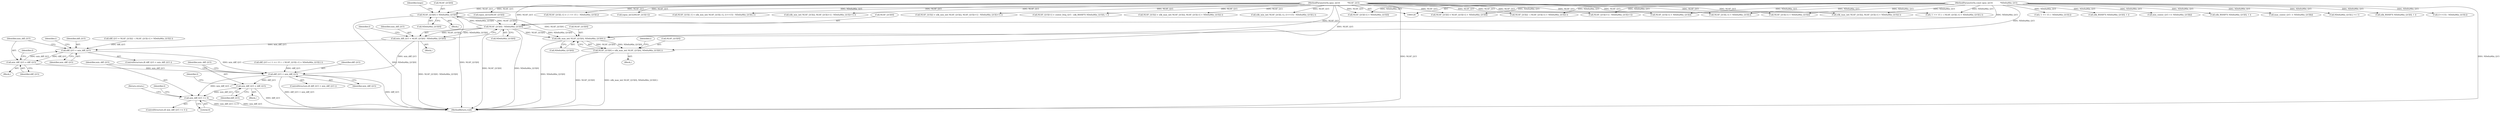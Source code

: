 digraph "0_Android_0d052d64480a30e83fcdda80f4774624e044beb7@pointer" {
"1000246" [label="(Call,NLSF_Q15[0] = NDeltaMin_Q15[0])"];
"1000161" [label="(Call,NLSF_Q15[0] - NDeltaMin_Q15[0])"];
"1000246" [label="(Call,NLSF_Q15[0] = NDeltaMin_Q15[0])"];
"1000128" [label="(MethodParameterIn,const opus_int16            *NDeltaMin_Q15)"];
"1000127" [label="(MethodParameterIn,opus_int16            *NLSF_Q15)"];
"1000159" [label="(Call,min_diff_Q15 = NLSF_Q15[0] - NDeltaMin_Q15[0])"];
"1000199" [label="(Call,diff_Q15 < min_diff_Q15)"];
"1000203" [label="(Call,min_diff_Q15 = diff_Q15)"];
"1000225" [label="(Call,diff_Q15 < min_diff_Q15)"];
"1000229" [label="(Call,min_diff_Q15 = diff_Q15)"];
"1000236" [label="(Call,min_diff_Q15 >= 0)"];
"1000389" [label="(Call,silk_max_int( NLSF_Q15[0], NDeltaMin_Q15[0] ))"];
"1000385" [label="(Call,NLSF_Q15[0] = silk_max_int( NLSF_Q15[0], NDeltaMin_Q15[0] ))"];
"1000259" [label="(Call,NLSF_Q15[L-1] = ( 1 << 15 ) - NDeltaMin_Q15[L])"];
"1000265" [label="(Call,( 1 << 15 ) - NDeltaMin_Q15[L])"];
"1000181" [label="(Identifier,i)"];
"1000226" [label="(Identifier,diff_Q15)"];
"1000233" [label="(Identifier,I)"];
"1000240" [label="(Return,return;)"];
"1000409" [label="(Call,silk_max_int( NLSF_Q15[i], NLSF_Q15[i-1] + NDeltaMin_Q15[i] ))"];
"1000162" [label="(Call,NLSF_Q15[0])"];
"1000230" [label="(Identifier,min_diff_Q15)"];
"1000198" [label="(ControlStructure,if( diff_Q15 < min_diff_Q15 ))"];
"1000127" [label="(MethodParameterIn,opus_int16            *NLSF_Q15)"];
"1000199" [label="(Call,diff_Q15 < min_diff_Q15)"];
"1000160" [label="(Identifier,min_diff_Q15)"];
"1000185" [label="(Call,NLSF_Q15[i] - ( NLSF_Q15[i-1] + NDeltaMin_Q15[i] ))"];
"1000333" [label="(Call,(opus_int32)NLSF_Q15[I-1])"];
"1000393" [label="(Call,NDeltaMin_Q15[0])"];
"1000209" [label="(Call,diff_Q15 = ( 1 << 15 ) - ( NLSF_Q15[L-1] + NDeltaMin_Q15[L] ))"];
"1000128" [label="(MethodParameterIn,const opus_int16            *NDeltaMin_Q15)"];
"1000422" [label="(Call,NLSF_Q15[L-1] = silk_min_int( NLSF_Q15[L-1], (1<<15) - NDeltaMin_Q15[L] ))"];
"1000169" [label="(Identifier,I)"];
"1000398" [label="(Identifier,i)"];
"1000224" [label="(ControlStructure,if( diff_Q15 < min_diff_Q15 ))"];
"1000356" [label="(Call,silk_RSHIFT( NDeltaMin_Q15[I], 1 ))"];
"1000204" [label="(Identifier,min_diff_Q15)"];
"1000287" [label="(Call,min_center_Q15 += NDeltaMin_Q15[k])"];
"1000385" [label="(Call,NLSF_Q15[0] = silk_max_int( NLSF_Q15[0], NDeltaMin_Q15[0] ))"];
"1000386" [label="(Call,NLSF_Q15[0])"];
"1000456" [label="(Call,silk_min_int( NLSF_Q15[i], NLSF_Q15[i+1] - NDeltaMin_Q15[i+1] ))"];
"1000365" [label="(Call,NLSF_Q15[I-1] + NDeltaMin_Q15[I])"];
"1000452" [label="(Call,NLSF_Q15[i] = silk_min_int( NLSF_Q15[i], NLSF_Q15[i+1] - NDeltaMin_Q15[i+1] ))"];
"1000200" [label="(Identifier,diff_Q15)"];
"1000228" [label="(Block,)"];
"1000235" [label="(ControlStructure,if( min_diff_Q15 >= 0 ))"];
"1000348" [label="(Call,NLSF_Q15[I-1] = center_freq_Q15 - silk_RSHIFT( NDeltaMin_Q15[I], 1 ))"];
"1000203" [label="(Call,min_diff_Q15 = diff_Q15)"];
"1000405" [label="(Call,NLSF_Q15[i] = silk_max_int( NLSF_Q15[i], NLSF_Q15[i-1] + NDeltaMin_Q15[i] ))"];
"1000428" [label="(Call,silk_min_int( NLSF_Q15[L-1], (1<<15) - NDeltaMin_Q15[L] ))"];
"1000361" [label="(Call,NLSF_Q15[I] = NLSF_Q15[I-1] + NDeltaMin_Q15[I])"];
"1000205" [label="(Identifier,diff_Q15)"];
"1000246" [label="(Call,NLSF_Q15[0] = NDeltaMin_Q15[0])"];
"1000189" [label="(Call,NLSF_Q15[i-1] + NDeltaMin_Q15[i])"];
"1000227" [label="(Identifier,min_diff_Q15)"];
"1000378" [label="(Block,)"];
"1000321" [label="(Call,silk_RSHIFT( NDeltaMin_Q15[I], 1 ))"];
"1000161" [label="(Call,NLSF_Q15[0] - NDeltaMin_Q15[0])"];
"1000389" [label="(Call,silk_max_int( NLSF_Q15[0], NDeltaMin_Q15[0] ))"];
"1000202" [label="(Block,)"];
"1000229" [label="(Call,min_diff_Q15 = diff_Q15)"];
"1000207" [label="(Identifier,I)"];
"1000340" [label="(Call,(opus_int32)NLSF_Q15[I])"];
"1000159" [label="(Call,min_diff_Q15 = NLSF_Q15[0] - NDeltaMin_Q15[0])"];
"1000201" [label="(Identifier,min_diff_Q15)"];
"1000211" [label="(Call,( 1 << 15 ) - ( NLSF_Q15[L-1] + NDeltaMin_Q15[L] ))"];
"1000157" [label="(Identifier,loops)"];
"1000231" [label="(Identifier,diff_Q15)"];
"1000247" [label="(Call,NLSF_Q15[0])"];
"1000243" [label="(Identifier,I)"];
"1000183" [label="(Call,diff_Q15 = NLSF_Q15[i] - ( NLSF_Q15[i-1] + NDeltaMin_Q15[i] ))"];
"1000238" [label="(Literal,0)"];
"1000225" [label="(Call,diff_Q15 < min_diff_Q15)"];
"1000236" [label="(Call,min_diff_Q15 >= 0)"];
"1000250" [label="(Call,NDeltaMin_Q15[0])"];
"1000237" [label="(Identifier,min_diff_Q15)"];
"1000314" [label="(Call,max_center_Q15 -= NDeltaMin_Q15[k])"];
"1000460" [label="(Call,NLSF_Q15[i+1] - NDeltaMin_Q15[i+1])"];
"1000144" [label="(Call,NDeltaMin_Q15[L] >= 1)"];
"1000165" [label="(Call,NDeltaMin_Q15[0])"];
"1000294" [label="(Call,silk_RSHIFT( NDeltaMin_Q15[I], 1 ))"];
"1000434" [label="(Call,(1<<15) - NDeltaMin_Q15[L])"];
"1000413" [label="(Call,NLSF_Q15[i-1] + NDeltaMin_Q15[i])"];
"1000390" [label="(Call,NLSF_Q15[0])"];
"1000215" [label="(Call,NLSF_Q15[L-1] + NDeltaMin_Q15[L])"];
"1000471" [label="(MethodReturn,void)"];
"1000158" [label="(Block,)"];
"1000245" [label="(Block,)"];
"1000246" -> "1000245"  [label="AST: "];
"1000246" -> "1000250"  [label="CFG: "];
"1000247" -> "1000246"  [label="AST: "];
"1000250" -> "1000246"  [label="AST: "];
"1000157" -> "1000246"  [label="CFG: "];
"1000246" -> "1000471"  [label="DDG: NDeltaMin_Q15[0]"];
"1000246" -> "1000471"  [label="DDG: NLSF_Q15[0]"];
"1000246" -> "1000161"  [label="DDG: NLSF_Q15[0]"];
"1000161" -> "1000246"  [label="DDG: NDeltaMin_Q15[0]"];
"1000128" -> "1000246"  [label="DDG: NDeltaMin_Q15"];
"1000127" -> "1000246"  [label="DDG: NLSF_Q15"];
"1000246" -> "1000389"  [label="DDG: NLSF_Q15[0]"];
"1000161" -> "1000159"  [label="AST: "];
"1000161" -> "1000165"  [label="CFG: "];
"1000162" -> "1000161"  [label="AST: "];
"1000165" -> "1000161"  [label="AST: "];
"1000159" -> "1000161"  [label="CFG: "];
"1000161" -> "1000471"  [label="DDG: NLSF_Q15[0]"];
"1000161" -> "1000471"  [label="DDG: NDeltaMin_Q15[0]"];
"1000161" -> "1000159"  [label="DDG: NLSF_Q15[0]"];
"1000161" -> "1000159"  [label="DDG: NDeltaMin_Q15[0]"];
"1000127" -> "1000161"  [label="DDG: NLSF_Q15"];
"1000128" -> "1000161"  [label="DDG: NDeltaMin_Q15"];
"1000161" -> "1000389"  [label="DDG: NLSF_Q15[0]"];
"1000161" -> "1000389"  [label="DDG: NDeltaMin_Q15[0]"];
"1000128" -> "1000126"  [label="AST: "];
"1000128" -> "1000471"  [label="DDG: NDeltaMin_Q15"];
"1000128" -> "1000144"  [label="DDG: NDeltaMin_Q15"];
"1000128" -> "1000185"  [label="DDG: NDeltaMin_Q15"];
"1000128" -> "1000189"  [label="DDG: NDeltaMin_Q15"];
"1000128" -> "1000211"  [label="DDG: NDeltaMin_Q15"];
"1000128" -> "1000215"  [label="DDG: NDeltaMin_Q15"];
"1000128" -> "1000265"  [label="DDG: NDeltaMin_Q15"];
"1000128" -> "1000287"  [label="DDG: NDeltaMin_Q15"];
"1000128" -> "1000294"  [label="DDG: NDeltaMin_Q15"];
"1000128" -> "1000314"  [label="DDG: NDeltaMin_Q15"];
"1000128" -> "1000321"  [label="DDG: NDeltaMin_Q15"];
"1000128" -> "1000356"  [label="DDG: NDeltaMin_Q15"];
"1000128" -> "1000361"  [label="DDG: NDeltaMin_Q15"];
"1000128" -> "1000365"  [label="DDG: NDeltaMin_Q15"];
"1000128" -> "1000389"  [label="DDG: NDeltaMin_Q15"];
"1000128" -> "1000409"  [label="DDG: NDeltaMin_Q15"];
"1000128" -> "1000413"  [label="DDG: NDeltaMin_Q15"];
"1000128" -> "1000434"  [label="DDG: NDeltaMin_Q15"];
"1000128" -> "1000460"  [label="DDG: NDeltaMin_Q15"];
"1000127" -> "1000126"  [label="AST: "];
"1000127" -> "1000471"  [label="DDG: NLSF_Q15"];
"1000127" -> "1000185"  [label="DDG: NLSF_Q15"];
"1000127" -> "1000189"  [label="DDG: NLSF_Q15"];
"1000127" -> "1000211"  [label="DDG: NLSF_Q15"];
"1000127" -> "1000215"  [label="DDG: NLSF_Q15"];
"1000127" -> "1000259"  [label="DDG: NLSF_Q15"];
"1000127" -> "1000333"  [label="DDG: NLSF_Q15"];
"1000127" -> "1000340"  [label="DDG: NLSF_Q15"];
"1000127" -> "1000348"  [label="DDG: NLSF_Q15"];
"1000127" -> "1000361"  [label="DDG: NLSF_Q15"];
"1000127" -> "1000365"  [label="DDG: NLSF_Q15"];
"1000127" -> "1000385"  [label="DDG: NLSF_Q15"];
"1000127" -> "1000389"  [label="DDG: NLSF_Q15"];
"1000127" -> "1000405"  [label="DDG: NLSF_Q15"];
"1000127" -> "1000409"  [label="DDG: NLSF_Q15"];
"1000127" -> "1000413"  [label="DDG: NLSF_Q15"];
"1000127" -> "1000422"  [label="DDG: NLSF_Q15"];
"1000127" -> "1000428"  [label="DDG: NLSF_Q15"];
"1000127" -> "1000452"  [label="DDG: NLSF_Q15"];
"1000127" -> "1000456"  [label="DDG: NLSF_Q15"];
"1000127" -> "1000460"  [label="DDG: NLSF_Q15"];
"1000159" -> "1000158"  [label="AST: "];
"1000160" -> "1000159"  [label="AST: "];
"1000169" -> "1000159"  [label="CFG: "];
"1000159" -> "1000471"  [label="DDG: NLSF_Q15[0] - NDeltaMin_Q15[0]"];
"1000159" -> "1000199"  [label="DDG: min_diff_Q15"];
"1000159" -> "1000225"  [label="DDG: min_diff_Q15"];
"1000199" -> "1000198"  [label="AST: "];
"1000199" -> "1000201"  [label="CFG: "];
"1000200" -> "1000199"  [label="AST: "];
"1000201" -> "1000199"  [label="AST: "];
"1000204" -> "1000199"  [label="CFG: "];
"1000181" -> "1000199"  [label="CFG: "];
"1000183" -> "1000199"  [label="DDG: diff_Q15"];
"1000203" -> "1000199"  [label="DDG: min_diff_Q15"];
"1000199" -> "1000203"  [label="DDG: diff_Q15"];
"1000199" -> "1000225"  [label="DDG: min_diff_Q15"];
"1000203" -> "1000202"  [label="AST: "];
"1000203" -> "1000205"  [label="CFG: "];
"1000204" -> "1000203"  [label="AST: "];
"1000205" -> "1000203"  [label="AST: "];
"1000207" -> "1000203"  [label="CFG: "];
"1000203" -> "1000225"  [label="DDG: min_diff_Q15"];
"1000225" -> "1000224"  [label="AST: "];
"1000225" -> "1000227"  [label="CFG: "];
"1000226" -> "1000225"  [label="AST: "];
"1000227" -> "1000225"  [label="AST: "];
"1000230" -> "1000225"  [label="CFG: "];
"1000237" -> "1000225"  [label="CFG: "];
"1000225" -> "1000471"  [label="DDG: diff_Q15 < min_diff_Q15"];
"1000225" -> "1000471"  [label="DDG: diff_Q15"];
"1000209" -> "1000225"  [label="DDG: diff_Q15"];
"1000225" -> "1000229"  [label="DDG: diff_Q15"];
"1000225" -> "1000236"  [label="DDG: min_diff_Q15"];
"1000229" -> "1000228"  [label="AST: "];
"1000229" -> "1000231"  [label="CFG: "];
"1000230" -> "1000229"  [label="AST: "];
"1000231" -> "1000229"  [label="AST: "];
"1000233" -> "1000229"  [label="CFG: "];
"1000229" -> "1000471"  [label="DDG: diff_Q15"];
"1000229" -> "1000236"  [label="DDG: min_diff_Q15"];
"1000236" -> "1000235"  [label="AST: "];
"1000236" -> "1000238"  [label="CFG: "];
"1000237" -> "1000236"  [label="AST: "];
"1000238" -> "1000236"  [label="AST: "];
"1000240" -> "1000236"  [label="CFG: "];
"1000243" -> "1000236"  [label="CFG: "];
"1000236" -> "1000471"  [label="DDG: min_diff_Q15"];
"1000236" -> "1000471"  [label="DDG: min_diff_Q15 >= 0"];
"1000389" -> "1000385"  [label="AST: "];
"1000389" -> "1000393"  [label="CFG: "];
"1000390" -> "1000389"  [label="AST: "];
"1000393" -> "1000389"  [label="AST: "];
"1000385" -> "1000389"  [label="CFG: "];
"1000389" -> "1000471"  [label="DDG: NDeltaMin_Q15[0]"];
"1000389" -> "1000385"  [label="DDG: NLSF_Q15[0]"];
"1000389" -> "1000385"  [label="DDG: NDeltaMin_Q15[0]"];
"1000385" -> "1000378"  [label="AST: "];
"1000386" -> "1000385"  [label="AST: "];
"1000398" -> "1000385"  [label="CFG: "];
"1000385" -> "1000471"  [label="DDG: silk_max_int( NLSF_Q15[0], NDeltaMin_Q15[0] )"];
"1000385" -> "1000471"  [label="DDG: NLSF_Q15[0]"];
}
